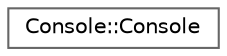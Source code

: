 digraph "Graphical Class Hierarchy"
{
 // LATEX_PDF_SIZE
  bgcolor="transparent";
  edge [fontname=Helvetica,fontsize=10,labelfontname=Helvetica,labelfontsize=10];
  node [fontname=Helvetica,fontsize=10,shape=box,height=0.2,width=0.4];
  rankdir="LR";
  Node0 [label="Console::Console",height=0.2,width=0.4,color="grey40", fillcolor="white", style="filled",URL="$de/d46/class_console_1_1_console.html",tooltip="Class that represents the console."];
}
